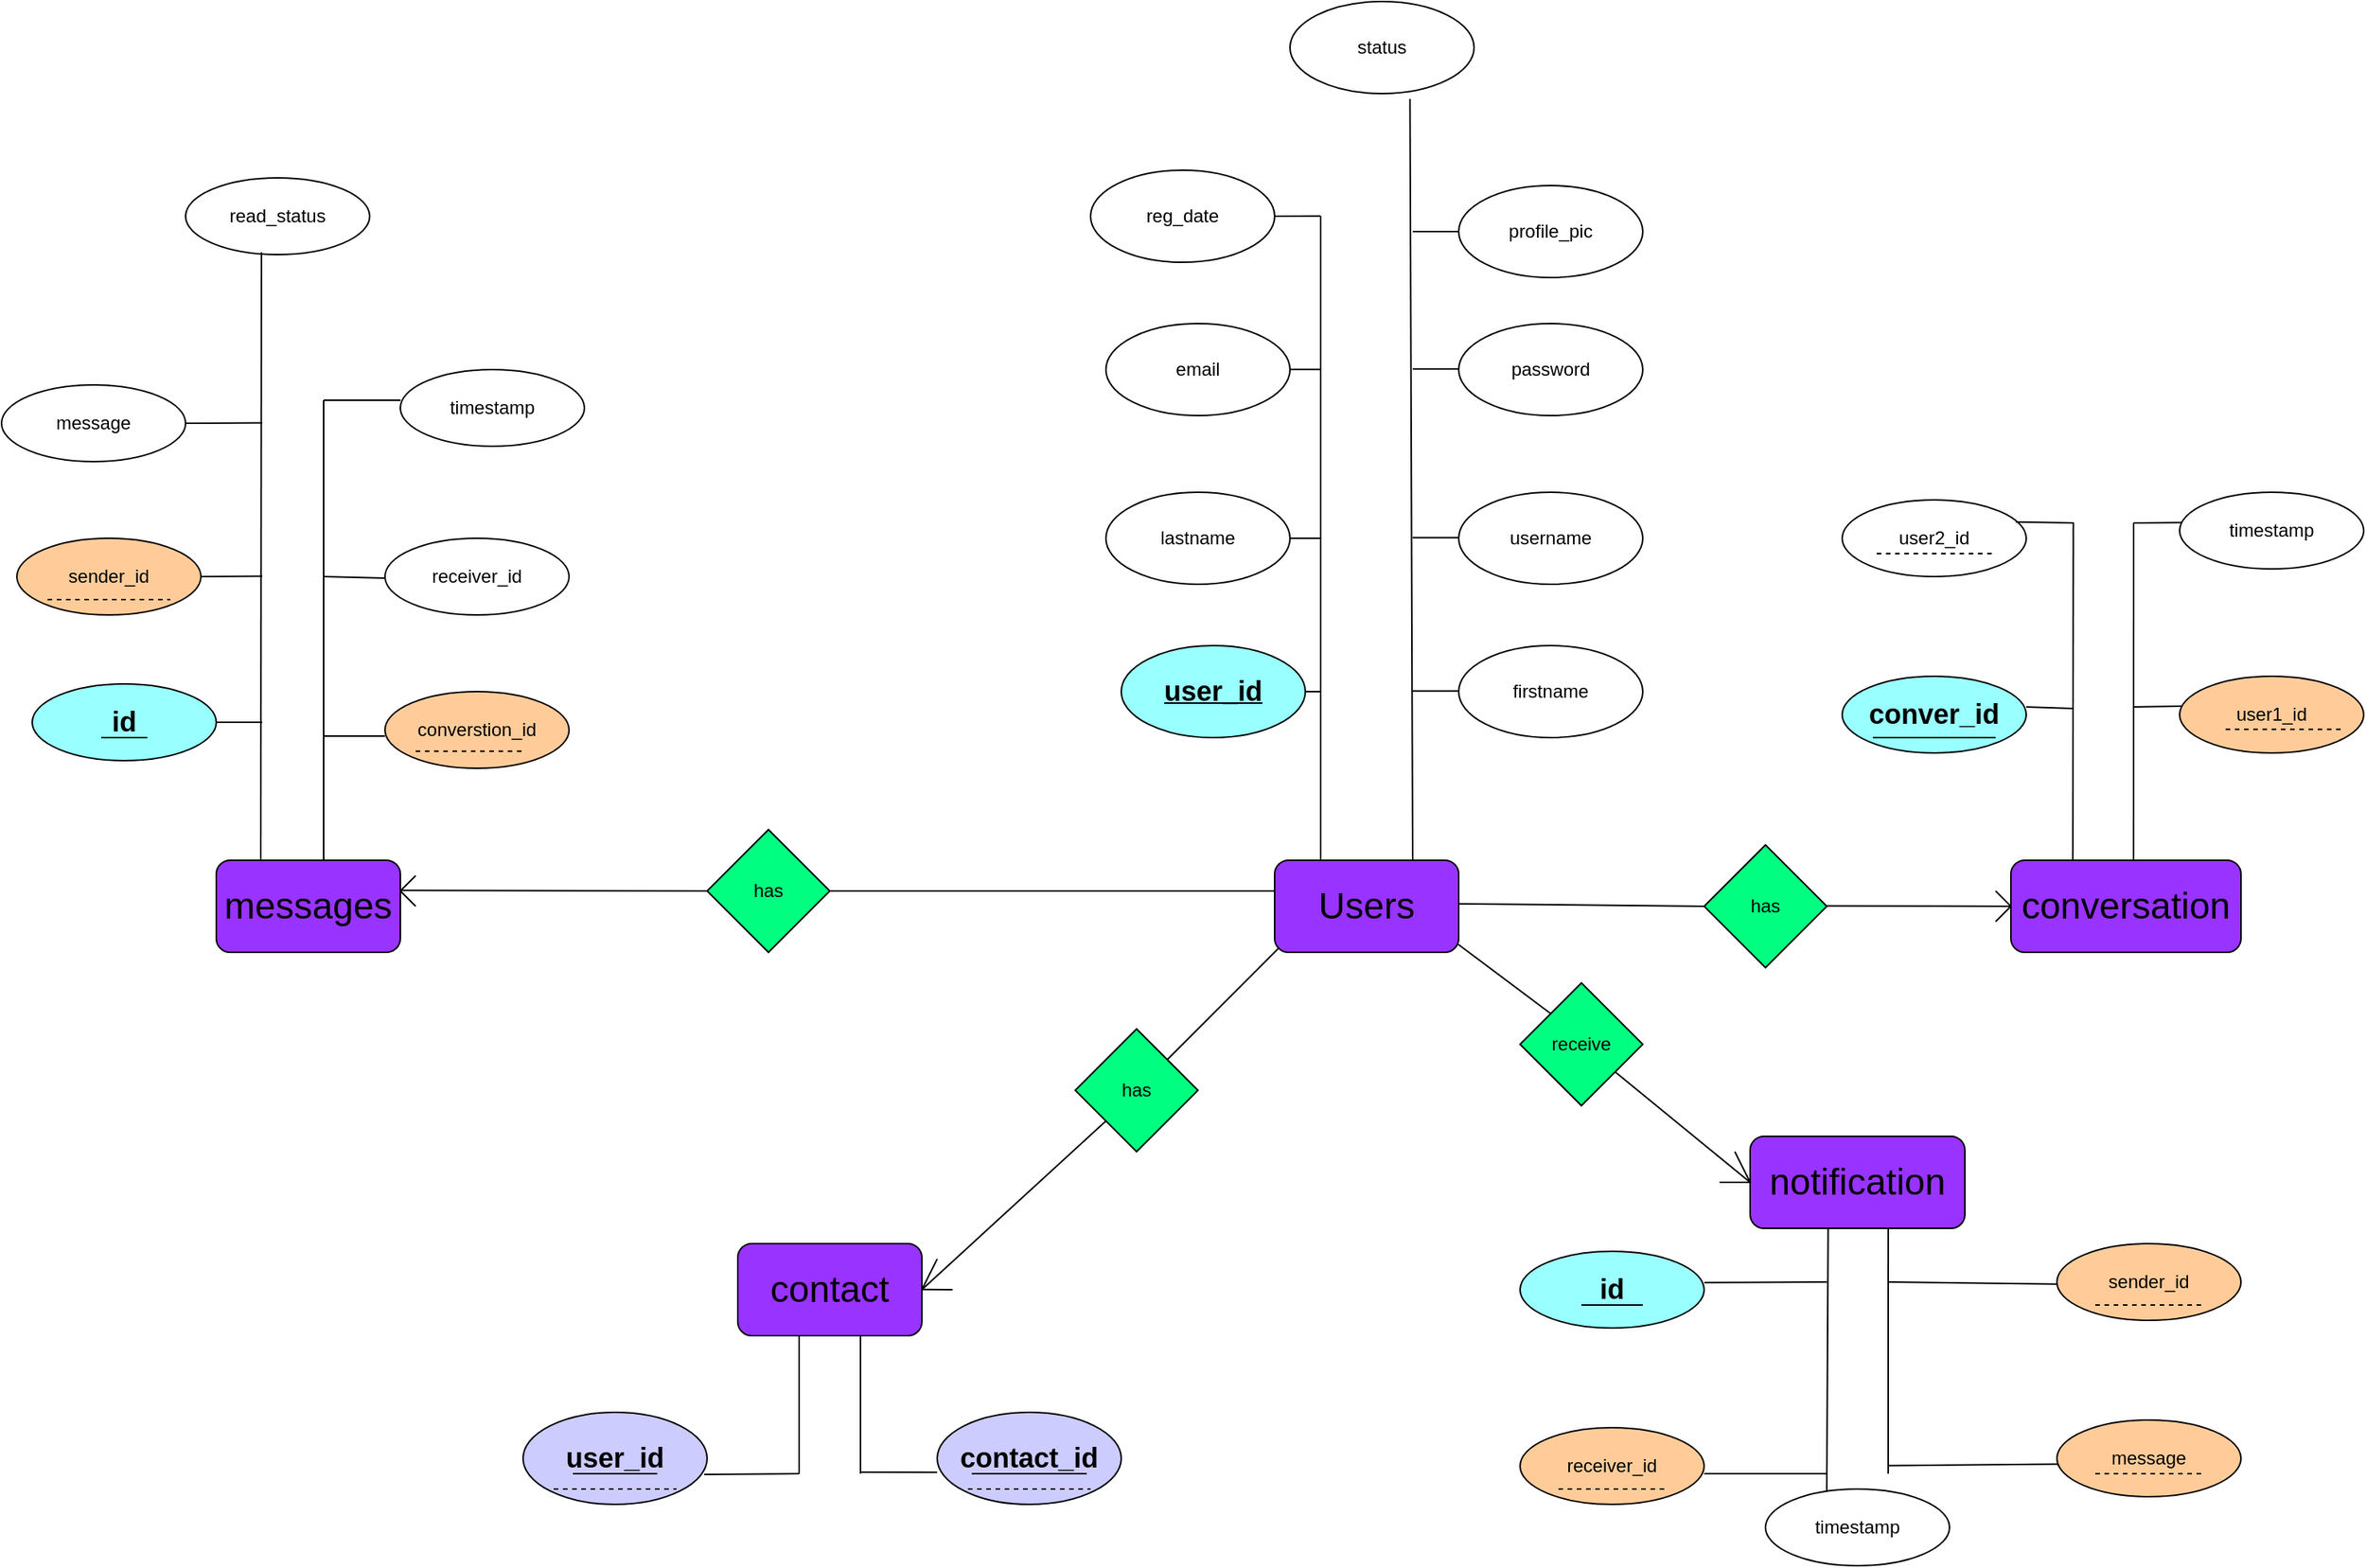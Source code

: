 <mxfile version="21.6.8" type="device">
  <diagram id="R2lEEEUBdFMjLlhIrx00" name="Page-1">
    <mxGraphModel dx="3090" dy="2089" grid="1" gridSize="10" guides="1" tooltips="1" connect="1" arrows="1" fold="1" page="1" pageScale="1" pageWidth="850" pageHeight="1100" math="0" shadow="0" extFonts="Permanent Marker^https://fonts.googleapis.com/css?family=Permanent+Marker">
      <root>
        <mxCell id="0" />
        <mxCell id="1" parent="0" />
        <mxCell id="dIzhY1TcO-5bTcwiUgbS-1" value="&lt;font style=&quot;font-size: 24px;&quot;&gt;Users&lt;/font&gt;" style="rounded=1;whiteSpace=wrap;html=1;fillColor=#9933FF;" parent="1" vertex="1">
          <mxGeometry x="180" y="20" width="120" height="60" as="geometry" />
        </mxCell>
        <mxCell id="dIzhY1TcO-5bTcwiUgbS-2" value="&lt;font style=&quot;font-size: 24px;&quot;&gt;conversation&lt;/font&gt;" style="rounded=1;whiteSpace=wrap;html=1;fillColor=#9933FF;" parent="1" vertex="1">
          <mxGeometry x="660" y="20" width="150" height="60" as="geometry" />
        </mxCell>
        <mxCell id="dIzhY1TcO-5bTcwiUgbS-3" value="lastname" style="ellipse;whiteSpace=wrap;html=1;" parent="1" vertex="1">
          <mxGeometry x="70" y="-220" width="120" height="60" as="geometry" />
        </mxCell>
        <mxCell id="dIzhY1TcO-5bTcwiUgbS-4" value="email" style="ellipse;whiteSpace=wrap;html=1;" parent="1" vertex="1">
          <mxGeometry x="70" y="-330" width="120" height="60" as="geometry" />
        </mxCell>
        <mxCell id="dIzhY1TcO-5bTcwiUgbS-5" value="reg_date" style="ellipse;whiteSpace=wrap;html=1;" parent="1" vertex="1">
          <mxGeometry x="60" y="-430" width="120" height="60" as="geometry" />
        </mxCell>
        <mxCell id="dIzhY1TcO-5bTcwiUgbS-6" value="status" style="ellipse;whiteSpace=wrap;html=1;" parent="1" vertex="1">
          <mxGeometry x="190" y="-540" width="120" height="60" as="geometry" />
        </mxCell>
        <mxCell id="dIzhY1TcO-5bTcwiUgbS-7" value="profile_pic" style="ellipse;whiteSpace=wrap;html=1;" parent="1" vertex="1">
          <mxGeometry x="300" y="-420" width="120" height="60" as="geometry" />
        </mxCell>
        <mxCell id="dIzhY1TcO-5bTcwiUgbS-8" value="password" style="ellipse;whiteSpace=wrap;html=1;" parent="1" vertex="1">
          <mxGeometry x="300" y="-330" width="120" height="60" as="geometry" />
        </mxCell>
        <mxCell id="dIzhY1TcO-5bTcwiUgbS-9" value="username" style="ellipse;whiteSpace=wrap;html=1;" parent="1" vertex="1">
          <mxGeometry x="300" y="-220" width="120" height="60" as="geometry" />
        </mxCell>
        <mxCell id="dIzhY1TcO-5bTcwiUgbS-10" value="firstname" style="ellipse;whiteSpace=wrap;html=1;" parent="1" vertex="1">
          <mxGeometry x="300" y="-120" width="120" height="60" as="geometry" />
        </mxCell>
        <mxCell id="dIzhY1TcO-5bTcwiUgbS-11" value="&lt;u&gt;&lt;b&gt;&lt;font style=&quot;font-size: 18px;&quot;&gt;user_id&lt;/font&gt;&lt;/b&gt;&lt;/u&gt;" style="ellipse;whiteSpace=wrap;html=1;fillColor=#99FFFF;" parent="1" vertex="1">
          <mxGeometry x="80" y="-120" width="120" height="60" as="geometry" />
        </mxCell>
        <mxCell id="dIzhY1TcO-5bTcwiUgbS-12" value="&lt;font style=&quot;font-size: 18px;&quot;&gt;&lt;b style=&quot;&quot;&gt;conver_id&lt;/b&gt;&lt;/font&gt;" style="ellipse;whiteSpace=wrap;html=1;fillColor=#99FFFF;" parent="1" vertex="1">
          <mxGeometry x="550" y="-100" width="120" height="50" as="geometry" />
        </mxCell>
        <mxCell id="dIzhY1TcO-5bTcwiUgbS-13" value="user1_id" style="ellipse;whiteSpace=wrap;html=1;fillColor=#FFCC99;" parent="1" vertex="1">
          <mxGeometry x="770" y="-100" width="120" height="50" as="geometry" />
        </mxCell>
        <mxCell id="dIzhY1TcO-5bTcwiUgbS-14" value="user2_id" style="ellipse;whiteSpace=wrap;html=1;" parent="1" vertex="1">
          <mxGeometry x="550" y="-215" width="120" height="50" as="geometry" />
        </mxCell>
        <mxCell id="dIzhY1TcO-5bTcwiUgbS-15" value="timestamp" style="ellipse;whiteSpace=wrap;html=1;" parent="1" vertex="1">
          <mxGeometry x="770" y="-220" width="120" height="50" as="geometry" />
        </mxCell>
        <mxCell id="dIzhY1TcO-5bTcwiUgbS-16" value="&lt;font style=&quot;font-size: 24px;&quot;&gt;messages&lt;/font&gt;" style="rounded=1;whiteSpace=wrap;html=1;fillColor=#9933FF;" parent="1" vertex="1">
          <mxGeometry x="-510" y="20" width="120" height="60" as="geometry" />
        </mxCell>
        <mxCell id="dIzhY1TcO-5bTcwiUgbS-17" value="converstion_id" style="ellipse;whiteSpace=wrap;html=1;fillColor=#FFCC99;" parent="1" vertex="1">
          <mxGeometry x="-400" y="-90" width="120" height="50" as="geometry" />
        </mxCell>
        <mxCell id="dIzhY1TcO-5bTcwiUgbS-18" value="&lt;b style=&quot;&quot;&gt;&lt;font style=&quot;font-size: 18px;&quot;&gt;id&lt;/font&gt;&lt;/b&gt;" style="ellipse;whiteSpace=wrap;html=1;fillColor=#99FFFF;" parent="1" vertex="1">
          <mxGeometry x="-630" y="-95" width="120" height="50" as="geometry" />
        </mxCell>
        <mxCell id="dIzhY1TcO-5bTcwiUgbS-19" value="receiver_id" style="ellipse;whiteSpace=wrap;html=1;" parent="1" vertex="1">
          <mxGeometry x="-400" y="-190" width="120" height="50" as="geometry" />
        </mxCell>
        <mxCell id="dIzhY1TcO-5bTcwiUgbS-20" value="sender_id" style="ellipse;whiteSpace=wrap;html=1;fillColor=#FFCC99;" parent="1" vertex="1">
          <mxGeometry x="-640" y="-190" width="120" height="50" as="geometry" />
        </mxCell>
        <mxCell id="dIzhY1TcO-5bTcwiUgbS-21" value="message" style="ellipse;whiteSpace=wrap;html=1;" parent="1" vertex="1">
          <mxGeometry x="-650" y="-290" width="120" height="50" as="geometry" />
        </mxCell>
        <mxCell id="dIzhY1TcO-5bTcwiUgbS-22" value="timestamp" style="ellipse;whiteSpace=wrap;html=1;" parent="1" vertex="1">
          <mxGeometry x="-390" y="-300" width="120" height="50" as="geometry" />
        </mxCell>
        <mxCell id="dIzhY1TcO-5bTcwiUgbS-23" value="read_status" style="ellipse;whiteSpace=wrap;html=1;" parent="1" vertex="1">
          <mxGeometry x="-530" y="-425" width="120" height="50" as="geometry" />
        </mxCell>
        <mxCell id="dIzhY1TcO-5bTcwiUgbS-25" value="&lt;font style=&quot;font-size: 18px;&quot;&gt;&lt;b&gt;user_id&lt;/b&gt;&lt;/font&gt;" style="ellipse;whiteSpace=wrap;html=1;fillColor=#CCCCFF;" parent="1" vertex="1">
          <mxGeometry x="-310" y="380" width="120" height="60" as="geometry" />
        </mxCell>
        <mxCell id="dIzhY1TcO-5bTcwiUgbS-26" value="&lt;font style=&quot;font-size: 18px;&quot;&gt;&lt;b&gt;contact_id&lt;/b&gt;&lt;/font&gt;" style="ellipse;whiteSpace=wrap;html=1;fillColor=#CCCCFF;" parent="1" vertex="1">
          <mxGeometry x="-40" y="380" width="120" height="60" as="geometry" />
        </mxCell>
        <mxCell id="dIzhY1TcO-5bTcwiUgbS-27" value="&lt;font style=&quot;font-size: 24px;&quot;&gt;notification&lt;/font&gt;" style="rounded=1;whiteSpace=wrap;html=1;fillColor=#9933FF;" parent="1" vertex="1">
          <mxGeometry x="490" y="200" width="140" height="60" as="geometry" />
        </mxCell>
        <mxCell id="dIzhY1TcO-5bTcwiUgbS-30" value="&lt;font style=&quot;font-size: 24px;&quot;&gt;contact&lt;/font&gt;" style="rounded=1;whiteSpace=wrap;html=1;fillColor=#9933FF;" parent="1" vertex="1">
          <mxGeometry x="-170" y="270" width="120" height="60" as="geometry" />
        </mxCell>
        <mxCell id="dIzhY1TcO-5bTcwiUgbS-31" value="sender_id" style="ellipse;whiteSpace=wrap;html=1;fillColor=#FFCC99;" parent="1" vertex="1">
          <mxGeometry x="690" y="270" width="120" height="50" as="geometry" />
        </mxCell>
        <mxCell id="dIzhY1TcO-5bTcwiUgbS-32" value="&lt;font style=&quot;font-size: 18px;&quot;&gt;&lt;b style=&quot;&quot;&gt;id&lt;/b&gt;&lt;/font&gt;" style="ellipse;whiteSpace=wrap;html=1;fillColor=#99FFFF;" parent="1" vertex="1">
          <mxGeometry x="340" y="275" width="120" height="50" as="geometry" />
        </mxCell>
        <mxCell id="dIzhY1TcO-5bTcwiUgbS-33" value="message" style="ellipse;whiteSpace=wrap;html=1;fillColor=#FFCC99;" parent="1" vertex="1">
          <mxGeometry x="690" y="385" width="120" height="50" as="geometry" />
        </mxCell>
        <mxCell id="dIzhY1TcO-5bTcwiUgbS-34" value="receiver_id" style="ellipse;whiteSpace=wrap;html=1;fillColor=#FFCC99;" parent="1" vertex="1">
          <mxGeometry x="340" y="390" width="120" height="50" as="geometry" />
        </mxCell>
        <mxCell id="dIzhY1TcO-5bTcwiUgbS-35" value="timestamp" style="ellipse;whiteSpace=wrap;html=1;" parent="1" vertex="1">
          <mxGeometry x="500" y="430" width="120" height="50" as="geometry" />
        </mxCell>
        <mxCell id="dIzhY1TcO-5bTcwiUgbS-36" value="" style="endArrow=none;html=1;rounded=0;" parent="1" edge="1">
          <mxGeometry width="50" height="50" relative="1" as="geometry">
            <mxPoint x="210" y="20" as="sourcePoint" />
            <mxPoint x="210" y="-400" as="targetPoint" />
          </mxGeometry>
        </mxCell>
        <mxCell id="dIzhY1TcO-5bTcwiUgbS-37" value="" style="endArrow=none;html=1;rounded=0;entryX=0.652;entryY=1.059;entryDx=0;entryDy=0;entryPerimeter=0;" parent="1" target="dIzhY1TcO-5bTcwiUgbS-6" edge="1">
          <mxGeometry width="50" height="50" relative="1" as="geometry">
            <mxPoint x="270" y="20" as="sourcePoint" />
            <mxPoint x="270" y="-400" as="targetPoint" />
          </mxGeometry>
        </mxCell>
        <mxCell id="dIzhY1TcO-5bTcwiUgbS-38" value="" style="endArrow=none;html=1;rounded=0;" parent="1" edge="1">
          <mxGeometry width="50" height="50" relative="1" as="geometry">
            <mxPoint x="270" y="-390.02" as="sourcePoint" />
            <mxPoint x="300" y="-390.02" as="targetPoint" />
          </mxGeometry>
        </mxCell>
        <mxCell id="dIzhY1TcO-5bTcwiUgbS-39" value="" style="endArrow=none;html=1;rounded=0;" parent="1" edge="1">
          <mxGeometry width="50" height="50" relative="1" as="geometry">
            <mxPoint x="270" y="-300.43" as="sourcePoint" />
            <mxPoint x="300" y="-300.43" as="targetPoint" />
          </mxGeometry>
        </mxCell>
        <mxCell id="dIzhY1TcO-5bTcwiUgbS-40" value="" style="endArrow=none;html=1;rounded=0;" parent="1" edge="1">
          <mxGeometry width="50" height="50" relative="1" as="geometry">
            <mxPoint x="270" y="-190.43" as="sourcePoint" />
            <mxPoint x="300" y="-190.43" as="targetPoint" />
          </mxGeometry>
        </mxCell>
        <mxCell id="dIzhY1TcO-5bTcwiUgbS-41" value="" style="endArrow=none;html=1;rounded=0;" parent="1" edge="1">
          <mxGeometry width="50" height="50" relative="1" as="geometry">
            <mxPoint x="270" y="-90.43" as="sourcePoint" />
            <mxPoint x="300" y="-90.43" as="targetPoint" />
          </mxGeometry>
        </mxCell>
        <mxCell id="dIzhY1TcO-5bTcwiUgbS-42" value="" style="endArrow=none;html=1;rounded=0;" parent="1" edge="1">
          <mxGeometry width="50" height="50" relative="1" as="geometry">
            <mxPoint x="200" y="-90.0" as="sourcePoint" />
            <mxPoint x="210" y="-90" as="targetPoint" />
          </mxGeometry>
        </mxCell>
        <mxCell id="dIzhY1TcO-5bTcwiUgbS-43" value="" style="endArrow=none;html=1;rounded=0;exitX=1;exitY=0.5;exitDx=0;exitDy=0;" parent="1" source="dIzhY1TcO-5bTcwiUgbS-3" edge="1">
          <mxGeometry width="50" height="50" relative="1" as="geometry">
            <mxPoint x="200" y="-190.0" as="sourcePoint" />
            <mxPoint x="210" y="-190" as="targetPoint" />
          </mxGeometry>
        </mxCell>
        <mxCell id="dIzhY1TcO-5bTcwiUgbS-44" value="" style="endArrow=none;html=1;rounded=0;exitX=1;exitY=0.5;exitDx=0;exitDy=0;" parent="1" edge="1">
          <mxGeometry width="50" height="50" relative="1" as="geometry">
            <mxPoint x="190" y="-300.14" as="sourcePoint" />
            <mxPoint x="210" y="-300.14" as="targetPoint" />
          </mxGeometry>
        </mxCell>
        <mxCell id="dIzhY1TcO-5bTcwiUgbS-45" value="" style="endArrow=none;html=1;rounded=0;exitX=1;exitY=0.5;exitDx=0;exitDy=0;" parent="1" source="dIzhY1TcO-5bTcwiUgbS-5" edge="1">
          <mxGeometry width="50" height="50" relative="1" as="geometry">
            <mxPoint x="190" y="-400.07" as="sourcePoint" />
            <mxPoint x="210" y="-400.07" as="targetPoint" />
          </mxGeometry>
        </mxCell>
        <mxCell id="dIzhY1TcO-5bTcwiUgbS-46" value="" style="endArrow=none;html=1;rounded=0;entryX=0.412;entryY=0.971;entryDx=0;entryDy=0;entryPerimeter=0;" parent="1" target="dIzhY1TcO-5bTcwiUgbS-23" edge="1">
          <mxGeometry width="50" height="50" relative="1" as="geometry">
            <mxPoint x="-481" y="20" as="sourcePoint" />
            <mxPoint x="-480" y="-370" as="targetPoint" />
          </mxGeometry>
        </mxCell>
        <mxCell id="dIzhY1TcO-5bTcwiUgbS-47" value="" style="endArrow=none;html=1;rounded=0;" parent="1" edge="1">
          <mxGeometry width="50" height="50" relative="1" as="geometry">
            <mxPoint x="-440" y="20" as="sourcePoint" />
            <mxPoint x="-440" y="-280" as="targetPoint" />
          </mxGeometry>
        </mxCell>
        <mxCell id="dIzhY1TcO-5bTcwiUgbS-48" value="" style="endArrow=none;html=1;rounded=0;entryX=0.001;entryY=0.4;entryDx=0;entryDy=0;entryPerimeter=0;" parent="1" target="dIzhY1TcO-5bTcwiUgbS-22" edge="1">
          <mxGeometry width="50" height="50" relative="1" as="geometry">
            <mxPoint x="-440" y="-280" as="sourcePoint" />
            <mxPoint x="-390" y="-330" as="targetPoint" />
          </mxGeometry>
        </mxCell>
        <mxCell id="dIzhY1TcO-5bTcwiUgbS-49" value="" style="endArrow=none;html=1;rounded=0;entryX=0;entryY=0.58;entryDx=0;entryDy=0;entryPerimeter=0;" parent="1" target="dIzhY1TcO-5bTcwiUgbS-17" edge="1">
          <mxGeometry width="50" height="50" relative="1" as="geometry">
            <mxPoint x="-440" y="-61" as="sourcePoint" />
            <mxPoint x="-400" y="-60" as="targetPoint" />
          </mxGeometry>
        </mxCell>
        <mxCell id="dIzhY1TcO-5bTcwiUgbS-50" value="" style="endArrow=none;html=1;rounded=0;" parent="1" edge="1">
          <mxGeometry width="50" height="50" relative="1" as="geometry">
            <mxPoint x="-440" y="-165" as="sourcePoint" />
            <mxPoint x="-400" y="-164" as="targetPoint" />
          </mxGeometry>
        </mxCell>
        <mxCell id="dIzhY1TcO-5bTcwiUgbS-51" value="" style="endArrow=none;html=1;rounded=0;exitX=1;exitY=0.5;exitDx=0;exitDy=0;" parent="1" source="dIzhY1TcO-5bTcwiUgbS-18" edge="1">
          <mxGeometry width="50" height="50" relative="1" as="geometry">
            <mxPoint x="-510" y="-73" as="sourcePoint" />
            <mxPoint x="-480" y="-70" as="targetPoint" />
          </mxGeometry>
        </mxCell>
        <mxCell id="dIzhY1TcO-5bTcwiUgbS-52" value="" style="endArrow=none;html=1;rounded=0;exitX=1;exitY=0.5;exitDx=0;exitDy=0;" parent="1" source="dIzhY1TcO-5bTcwiUgbS-20" edge="1">
          <mxGeometry width="50" height="50" relative="1" as="geometry">
            <mxPoint x="-510" y="-165.3" as="sourcePoint" />
            <mxPoint x="-480" y="-165.3" as="targetPoint" />
          </mxGeometry>
        </mxCell>
        <mxCell id="dIzhY1TcO-5bTcwiUgbS-53" value="" style="endArrow=none;html=1;rounded=0;exitX=1;exitY=0.5;exitDx=0;exitDy=0;" parent="1" source="dIzhY1TcO-5bTcwiUgbS-21" edge="1">
          <mxGeometry width="50" height="50" relative="1" as="geometry">
            <mxPoint x="-520" y="-265" as="sourcePoint" />
            <mxPoint x="-480" y="-265.3" as="targetPoint" />
          </mxGeometry>
        </mxCell>
        <mxCell id="dIzhY1TcO-5bTcwiUgbS-54" value="" style="endArrow=none;html=1;rounded=0;exitX=0.533;exitY=0;exitDx=0;exitDy=0;exitPerimeter=0;" parent="1" edge="1" source="dIzhY1TcO-5bTcwiUgbS-2">
          <mxGeometry width="50" height="50" relative="1" as="geometry">
            <mxPoint x="739.29" as="sourcePoint" />
            <mxPoint x="740" y="-200" as="targetPoint" />
          </mxGeometry>
        </mxCell>
        <mxCell id="dIzhY1TcO-5bTcwiUgbS-56" value="" style="endArrow=none;html=1;rounded=0;exitX=0.269;exitY=-0.007;exitDx=0;exitDy=0;exitPerimeter=0;" parent="1" edge="1" source="dIzhY1TcO-5bTcwiUgbS-2">
          <mxGeometry width="50" height="50" relative="1" as="geometry">
            <mxPoint x="700" as="sourcePoint" />
            <mxPoint x="700.71" y="-200" as="targetPoint" />
          </mxGeometry>
        </mxCell>
        <mxCell id="dIzhY1TcO-5bTcwiUgbS-57" value="" style="endArrow=none;html=1;rounded=0;entryX=0.013;entryY=0.389;entryDx=0;entryDy=0;entryPerimeter=0;" parent="1" target="dIzhY1TcO-5bTcwiUgbS-13" edge="1">
          <mxGeometry width="50" height="50" relative="1" as="geometry">
            <mxPoint x="740" y="-80" as="sourcePoint" />
            <mxPoint x="770" y="-80" as="targetPoint" />
          </mxGeometry>
        </mxCell>
        <mxCell id="dIzhY1TcO-5bTcwiUgbS-58" value="" style="endArrow=none;html=1;rounded=0;entryX=0.009;entryY=0.396;entryDx=0;entryDy=0;entryPerimeter=0;" parent="1" target="dIzhY1TcO-5bTcwiUgbS-15" edge="1">
          <mxGeometry width="50" height="50" relative="1" as="geometry">
            <mxPoint x="740" y="-200" as="sourcePoint" />
            <mxPoint x="770" y="-195.5" as="targetPoint" />
          </mxGeometry>
        </mxCell>
        <mxCell id="dIzhY1TcO-5bTcwiUgbS-59" value="" style="endArrow=none;html=1;rounded=0;entryX=0.009;entryY=0.396;entryDx=0;entryDy=0;entryPerimeter=0;exitX=0.943;exitY=0.288;exitDx=0;exitDy=0;exitPerimeter=0;" parent="1" source="dIzhY1TcO-5bTcwiUgbS-14" edge="1">
          <mxGeometry width="50" height="50" relative="1" as="geometry">
            <mxPoint x="670" y="-200" as="sourcePoint" />
            <mxPoint x="701" y="-200" as="targetPoint" />
          </mxGeometry>
        </mxCell>
        <mxCell id="dIzhY1TcO-5bTcwiUgbS-60" value="" style="endArrow=none;html=1;rounded=0;exitX=0.943;exitY=0.288;exitDx=0;exitDy=0;exitPerimeter=0;" parent="1" edge="1">
          <mxGeometry width="50" height="50" relative="1" as="geometry">
            <mxPoint x="670" y="-80" as="sourcePoint" />
            <mxPoint x="700" y="-79" as="targetPoint" />
          </mxGeometry>
        </mxCell>
        <mxCell id="dIzhY1TcO-5bTcwiUgbS-61" value="" style="endArrow=none;html=1;rounded=0;" parent="1" edge="1">
          <mxGeometry width="50" height="50" relative="1" as="geometry">
            <mxPoint x="-130" y="420" as="sourcePoint" />
            <mxPoint x="-130" y="330" as="targetPoint" />
          </mxGeometry>
        </mxCell>
        <mxCell id="dIzhY1TcO-5bTcwiUgbS-62" value="" style="endArrow=none;html=1;rounded=0;" parent="1" edge="1">
          <mxGeometry width="50" height="50" relative="1" as="geometry">
            <mxPoint x="-90" y="420" as="sourcePoint" />
            <mxPoint x="-90" y="330" as="targetPoint" />
          </mxGeometry>
        </mxCell>
        <mxCell id="dIzhY1TcO-5bTcwiUgbS-63" value="" style="endArrow=none;html=1;rounded=0;entryX=0;entryY=0.652;entryDx=0;entryDy=0;entryPerimeter=0;" parent="1" target="dIzhY1TcO-5bTcwiUgbS-26" edge="1">
          <mxGeometry width="50" height="50" relative="1" as="geometry">
            <mxPoint x="-90" y="419" as="sourcePoint" />
            <mxPoint x="10" y="510" as="targetPoint" />
          </mxGeometry>
        </mxCell>
        <mxCell id="dIzhY1TcO-5bTcwiUgbS-64" value="" style="endArrow=none;html=1;rounded=0;exitX=0.984;exitY=0.676;exitDx=0;exitDy=0;exitPerimeter=0;" parent="1" source="dIzhY1TcO-5bTcwiUgbS-25" edge="1">
          <mxGeometry width="50" height="50" relative="1" as="geometry">
            <mxPoint x="-170" y="510" as="sourcePoint" />
            <mxPoint x="-130" y="420" as="targetPoint" />
          </mxGeometry>
        </mxCell>
        <mxCell id="dIzhY1TcO-5bTcwiUgbS-65" value="" style="endArrow=none;html=1;rounded=0;entryX=0.643;entryY=1;entryDx=0;entryDy=0;entryPerimeter=0;" parent="1" target="dIzhY1TcO-5bTcwiUgbS-27" edge="1">
          <mxGeometry width="50" height="50" relative="1" as="geometry">
            <mxPoint x="580" y="420" as="sourcePoint" />
            <mxPoint x="570.0" y="270.0" as="targetPoint" />
          </mxGeometry>
        </mxCell>
        <mxCell id="dIzhY1TcO-5bTcwiUgbS-66" value="" style="endArrow=none;html=1;rounded=0;entryX=0.354;entryY=1.037;entryDx=0;entryDy=0;entryPerimeter=0;exitX=0.333;exitY=0.032;exitDx=0;exitDy=0;exitPerimeter=0;" parent="1" edge="1" source="dIzhY1TcO-5bTcwiUgbS-35">
          <mxGeometry width="50" height="50" relative="1" as="geometry">
            <mxPoint x="540" y="430" as="sourcePoint" />
            <mxPoint x="540.84" y="260" as="targetPoint" />
          </mxGeometry>
        </mxCell>
        <mxCell id="dIzhY1TcO-5bTcwiUgbS-67" value="" style="endArrow=none;html=1;rounded=0;entryX=0.001;entryY=0.527;entryDx=0;entryDy=0;entryPerimeter=0;" parent="1" target="dIzhY1TcO-5bTcwiUgbS-31" edge="1">
          <mxGeometry width="50" height="50" relative="1" as="geometry">
            <mxPoint x="580" y="295" as="sourcePoint" />
            <mxPoint x="670" y="300" as="targetPoint" />
          </mxGeometry>
        </mxCell>
        <mxCell id="dIzhY1TcO-5bTcwiUgbS-68" value="" style="endArrow=none;html=1;rounded=0;" parent="1" edge="1">
          <mxGeometry width="50" height="50" relative="1" as="geometry">
            <mxPoint x="460" y="420" as="sourcePoint" />
            <mxPoint x="540" y="420" as="targetPoint" />
          </mxGeometry>
        </mxCell>
        <mxCell id="dIzhY1TcO-5bTcwiUgbS-69" value="" style="endArrow=none;html=1;rounded=0;entryX=0.008;entryY=0.575;entryDx=0;entryDy=0;entryPerimeter=0;" parent="1" edge="1" target="dIzhY1TcO-5bTcwiUgbS-33">
          <mxGeometry width="50" height="50" relative="1" as="geometry">
            <mxPoint x="580" y="414.77" as="sourcePoint" />
            <mxPoint x="730" y="414.77" as="targetPoint" />
          </mxGeometry>
        </mxCell>
        <mxCell id="dIzhY1TcO-5bTcwiUgbS-70" value="" style="endArrow=none;html=1;rounded=0;exitX=1.001;exitY=0.408;exitDx=0;exitDy=0;exitPerimeter=0;" parent="1" edge="1" source="dIzhY1TcO-5bTcwiUgbS-32">
          <mxGeometry width="50" height="50" relative="1" as="geometry">
            <mxPoint x="480" y="294.5" as="sourcePoint" />
            <mxPoint x="540" y="295" as="targetPoint" />
          </mxGeometry>
        </mxCell>
        <mxCell id="Sp_IhwS-Qe53yHf_dLL5-1" value="" style="endArrow=none;dashed=1;html=1;rounded=0;" edge="1" parent="1">
          <mxGeometry width="50" height="50" relative="1" as="geometry">
            <mxPoint x="572.5" y="-180" as="sourcePoint" />
            <mxPoint x="647.5" y="-180" as="targetPoint" />
          </mxGeometry>
        </mxCell>
        <mxCell id="Sp_IhwS-Qe53yHf_dLL5-2" value="" style="endArrow=none;dashed=1;html=1;rounded=0;" edge="1" parent="1">
          <mxGeometry width="50" height="50" relative="1" as="geometry">
            <mxPoint x="800" y="-65.42" as="sourcePoint" />
            <mxPoint x="875" y="-65.42" as="targetPoint" />
          </mxGeometry>
        </mxCell>
        <mxCell id="Sp_IhwS-Qe53yHf_dLL5-3" value="" style="endArrow=none;dashed=1;html=1;rounded=0;" edge="1" parent="1">
          <mxGeometry width="50" height="50" relative="1" as="geometry">
            <mxPoint x="-380" y="-51.18" as="sourcePoint" />
            <mxPoint x="-310" y="-51.18" as="targetPoint" />
          </mxGeometry>
        </mxCell>
        <mxCell id="Sp_IhwS-Qe53yHf_dLL5-4" value="" style="endArrow=none;dashed=1;html=1;rounded=0;" edge="1" parent="1">
          <mxGeometry width="50" height="50" relative="1" as="geometry">
            <mxPoint x="-620" y="-150" as="sourcePoint" />
            <mxPoint x="-540" y="-150" as="targetPoint" />
          </mxGeometry>
        </mxCell>
        <mxCell id="Sp_IhwS-Qe53yHf_dLL5-5" value="" style="endArrow=none;dashed=1;html=1;rounded=0;" edge="1" parent="1">
          <mxGeometry width="50" height="50" relative="1" as="geometry">
            <mxPoint x="715" y="310" as="sourcePoint" />
            <mxPoint x="785" y="310" as="targetPoint" />
          </mxGeometry>
        </mxCell>
        <mxCell id="Sp_IhwS-Qe53yHf_dLL5-6" value="" style="endArrow=none;dashed=1;html=1;rounded=0;" edge="1" parent="1">
          <mxGeometry width="50" height="50" relative="1" as="geometry">
            <mxPoint x="715" y="420" as="sourcePoint" />
            <mxPoint x="785" y="420" as="targetPoint" />
          </mxGeometry>
        </mxCell>
        <mxCell id="Sp_IhwS-Qe53yHf_dLL5-7" value="" style="endArrow=none;dashed=1;html=1;rounded=0;" edge="1" parent="1">
          <mxGeometry width="50" height="50" relative="1" as="geometry">
            <mxPoint x="365" y="430" as="sourcePoint" />
            <mxPoint x="435" y="430" as="targetPoint" />
          </mxGeometry>
        </mxCell>
        <mxCell id="Sp_IhwS-Qe53yHf_dLL5-8" value="" style="endArrow=none;dashed=1;html=1;rounded=0;" edge="1" parent="1">
          <mxGeometry width="50" height="50" relative="1" as="geometry">
            <mxPoint x="-20" y="430" as="sourcePoint" />
            <mxPoint x="60" y="430" as="targetPoint" />
          </mxGeometry>
        </mxCell>
        <mxCell id="Sp_IhwS-Qe53yHf_dLL5-9" value="" style="endArrow=none;dashed=1;html=1;rounded=0;" edge="1" parent="1">
          <mxGeometry width="50" height="50" relative="1" as="geometry">
            <mxPoint x="-290" y="430" as="sourcePoint" />
            <mxPoint x="-210" y="430" as="targetPoint" />
          </mxGeometry>
        </mxCell>
        <mxCell id="Sp_IhwS-Qe53yHf_dLL5-10" value="has" style="rhombus;whiteSpace=wrap;html=1;fillColor=#00FF80;" vertex="1" parent="1">
          <mxGeometry x="-190" width="80" height="80" as="geometry" />
        </mxCell>
        <mxCell id="Sp_IhwS-Qe53yHf_dLL5-11" value="has" style="rhombus;whiteSpace=wrap;html=1;fillColor=#00FF80;" vertex="1" parent="1">
          <mxGeometry x="460" y="10" width="80" height="80" as="geometry" />
        </mxCell>
        <mxCell id="Sp_IhwS-Qe53yHf_dLL5-12" value="receive" style="rhombus;whiteSpace=wrap;html=1;fillColor=#00FF80;" vertex="1" parent="1">
          <mxGeometry x="340" y="100" width="80" height="80" as="geometry" />
        </mxCell>
        <mxCell id="Sp_IhwS-Qe53yHf_dLL5-13" value="has" style="rhombus;whiteSpace=wrap;html=1;fillColor=#00FF80;" vertex="1" parent="1">
          <mxGeometry x="50" y="130" width="80" height="80" as="geometry" />
        </mxCell>
        <mxCell id="Sp_IhwS-Qe53yHf_dLL5-18" value="" style="endArrow=none;html=1;rounded=0;exitX=1;exitY=0.5;exitDx=0;exitDy=0;" edge="1" parent="1" source="Sp_IhwS-Qe53yHf_dLL5-10">
          <mxGeometry relative="1" as="geometry">
            <mxPoint x="20" y="40" as="sourcePoint" />
            <mxPoint x="180" y="40" as="targetPoint" />
          </mxGeometry>
        </mxCell>
        <mxCell id="Sp_IhwS-Qe53yHf_dLL5-19" value="" style="endArrow=none;html=1;rounded=0;exitX=1;exitY=0.5;exitDx=0;exitDy=0;" edge="1" parent="1">
          <mxGeometry relative="1" as="geometry">
            <mxPoint x="-390" y="39.6" as="sourcePoint" />
            <mxPoint x="-190" y="40" as="targetPoint" />
          </mxGeometry>
        </mxCell>
        <mxCell id="Sp_IhwS-Qe53yHf_dLL5-20" value="" style="endArrow=none;html=1;rounded=0;exitX=1;exitY=0.5;exitDx=0;exitDy=0;entryX=0;entryY=1;entryDx=0;entryDy=0;" edge="1" parent="1" source="dIzhY1TcO-5bTcwiUgbS-30" target="Sp_IhwS-Qe53yHf_dLL5-13">
          <mxGeometry relative="1" as="geometry">
            <mxPoint x="-50" y="279.58" as="sourcePoint" />
            <mxPoint x="110" y="279.58" as="targetPoint" />
          </mxGeometry>
        </mxCell>
        <mxCell id="Sp_IhwS-Qe53yHf_dLL5-21" value="" style="endArrow=none;html=1;rounded=0;entryX=0.019;entryY=0.961;entryDx=0;entryDy=0;entryPerimeter=0;" edge="1" parent="1" source="Sp_IhwS-Qe53yHf_dLL5-13" target="dIzhY1TcO-5bTcwiUgbS-1">
          <mxGeometry relative="1" as="geometry">
            <mxPoint x="40" y="200" as="sourcePoint" />
            <mxPoint x="170" y="100" as="targetPoint" />
          </mxGeometry>
        </mxCell>
        <mxCell id="Sp_IhwS-Qe53yHf_dLL5-23" value="" style="endArrow=none;html=1;rounded=0;entryX=0;entryY=0.5;entryDx=0;entryDy=0;" edge="1" parent="1" target="Sp_IhwS-Qe53yHf_dLL5-11">
          <mxGeometry relative="1" as="geometry">
            <mxPoint x="300" y="48.33" as="sourcePoint" />
            <mxPoint x="460" y="48.33" as="targetPoint" />
          </mxGeometry>
        </mxCell>
        <mxCell id="Sp_IhwS-Qe53yHf_dLL5-24" value="" style="endArrow=none;html=1;rounded=0;entryX=0;entryY=0.5;entryDx=0;entryDy=0;" edge="1" parent="1" source="Sp_IhwS-Qe53yHf_dLL5-12" target="dIzhY1TcO-5bTcwiUgbS-27">
          <mxGeometry relative="1" as="geometry">
            <mxPoint x="300" y="250" as="sourcePoint" />
            <mxPoint x="460" y="250" as="targetPoint" />
          </mxGeometry>
        </mxCell>
        <mxCell id="Sp_IhwS-Qe53yHf_dLL5-25" value="" style="endArrow=none;html=1;rounded=0;entryX=0;entryY=0;entryDx=0;entryDy=0;exitX=0.998;exitY=0.914;exitDx=0;exitDy=0;exitPerimeter=0;" edge="1" parent="1" source="dIzhY1TcO-5bTcwiUgbS-1" target="Sp_IhwS-Qe53yHf_dLL5-12">
          <mxGeometry relative="1" as="geometry">
            <mxPoint x="300" y="80" as="sourcePoint" />
            <mxPoint x="425" y="88.33" as="targetPoint" />
          </mxGeometry>
        </mxCell>
        <mxCell id="Sp_IhwS-Qe53yHf_dLL5-26" value="" style="endArrow=none;html=1;rounded=0;entryX=0;entryY=0.5;entryDx=0;entryDy=0;" edge="1" parent="1" target="dIzhY1TcO-5bTcwiUgbS-2">
          <mxGeometry relative="1" as="geometry">
            <mxPoint x="540" y="49.79" as="sourcePoint" />
            <mxPoint x="620" y="50" as="targetPoint" />
          </mxGeometry>
        </mxCell>
        <mxCell id="Sp_IhwS-Qe53yHf_dLL5-27" value="" style="endArrow=none;html=1;rounded=0;" edge="1" parent="1">
          <mxGeometry relative="1" as="geometry">
            <mxPoint x="-585" y="-60" as="sourcePoint" />
            <mxPoint x="-555" y="-60" as="targetPoint" />
          </mxGeometry>
        </mxCell>
        <mxCell id="Sp_IhwS-Qe53yHf_dLL5-28" value="" style="endArrow=none;html=1;rounded=0;" edge="1" parent="1">
          <mxGeometry relative="1" as="geometry">
            <mxPoint x="-222.5" y="420" as="sourcePoint" />
            <mxPoint x="-277.495" y="419.998" as="targetPoint" />
          </mxGeometry>
        </mxCell>
        <mxCell id="Sp_IhwS-Qe53yHf_dLL5-29" value="" style="endArrow=none;html=1;rounded=0;" edge="1" parent="1">
          <mxGeometry relative="1" as="geometry">
            <mxPoint x="57.5" y="420" as="sourcePoint" />
            <mxPoint x="-17.495" y="419.998" as="targetPoint" />
          </mxGeometry>
        </mxCell>
        <mxCell id="Sp_IhwS-Qe53yHf_dLL5-30" value="" style="endArrow=none;html=1;rounded=0;" edge="1" parent="1">
          <mxGeometry relative="1" as="geometry">
            <mxPoint x="380" y="310" as="sourcePoint" />
            <mxPoint x="420" y="310" as="targetPoint" />
          </mxGeometry>
        </mxCell>
        <mxCell id="Sp_IhwS-Qe53yHf_dLL5-31" value="" style="endArrow=none;html=1;rounded=0;" edge="1" parent="1">
          <mxGeometry relative="1" as="geometry">
            <mxPoint x="570" y="-60" as="sourcePoint" />
            <mxPoint x="650" y="-60" as="targetPoint" />
          </mxGeometry>
        </mxCell>
        <mxCell id="Sp_IhwS-Qe53yHf_dLL5-34" value="" style="endArrow=none;html=1;rounded=0;" edge="1" parent="1">
          <mxGeometry relative="1" as="geometry">
            <mxPoint x="-390" y="40" as="sourcePoint" />
            <mxPoint x="-380" y="30" as="targetPoint" />
          </mxGeometry>
        </mxCell>
        <mxCell id="Sp_IhwS-Qe53yHf_dLL5-36" value="" style="endArrow=none;html=1;rounded=0;" edge="1" parent="1">
          <mxGeometry relative="1" as="geometry">
            <mxPoint x="-390" y="40" as="sourcePoint" />
            <mxPoint x="-380" y="50" as="targetPoint" />
          </mxGeometry>
        </mxCell>
        <mxCell id="Sp_IhwS-Qe53yHf_dLL5-37" value="" style="endArrow=none;html=1;rounded=0;" edge="1" parent="1">
          <mxGeometry relative="1" as="geometry">
            <mxPoint x="650" y="60" as="sourcePoint" />
            <mxPoint x="660" y="50" as="targetPoint" />
          </mxGeometry>
        </mxCell>
        <mxCell id="Sp_IhwS-Qe53yHf_dLL5-38" value="" style="endArrow=none;html=1;rounded=0;entryX=-0.003;entryY=0.493;entryDx=0;entryDy=0;entryPerimeter=0;" edge="1" parent="1" target="dIzhY1TcO-5bTcwiUgbS-2">
          <mxGeometry relative="1" as="geometry">
            <mxPoint x="650" y="40" as="sourcePoint" />
            <mxPoint x="650" y="35" as="targetPoint" />
          </mxGeometry>
        </mxCell>
        <mxCell id="Sp_IhwS-Qe53yHf_dLL5-39" value="" style="endArrow=none;html=1;rounded=0;" edge="1" parent="1">
          <mxGeometry relative="1" as="geometry">
            <mxPoint x="470" y="230" as="sourcePoint" />
            <mxPoint x="490" y="230" as="targetPoint" />
          </mxGeometry>
        </mxCell>
        <mxCell id="Sp_IhwS-Qe53yHf_dLL5-41" value="" style="endArrow=none;html=1;rounded=0;" edge="1" parent="1">
          <mxGeometry relative="1" as="geometry">
            <mxPoint x="480" y="210" as="sourcePoint" />
            <mxPoint x="490" y="230" as="targetPoint" />
          </mxGeometry>
        </mxCell>
        <mxCell id="Sp_IhwS-Qe53yHf_dLL5-42" value="" style="endArrow=none;html=1;rounded=0;" edge="1" parent="1">
          <mxGeometry relative="1" as="geometry">
            <mxPoint x="-50" y="299.88" as="sourcePoint" />
            <mxPoint x="-30" y="300" as="targetPoint" />
          </mxGeometry>
        </mxCell>
        <mxCell id="Sp_IhwS-Qe53yHf_dLL5-43" value="" style="endArrow=none;html=1;rounded=0;" edge="1" parent="1">
          <mxGeometry relative="1" as="geometry">
            <mxPoint x="-50" y="300" as="sourcePoint" />
            <mxPoint x="-40" y="280" as="targetPoint" />
          </mxGeometry>
        </mxCell>
      </root>
    </mxGraphModel>
  </diagram>
</mxfile>

